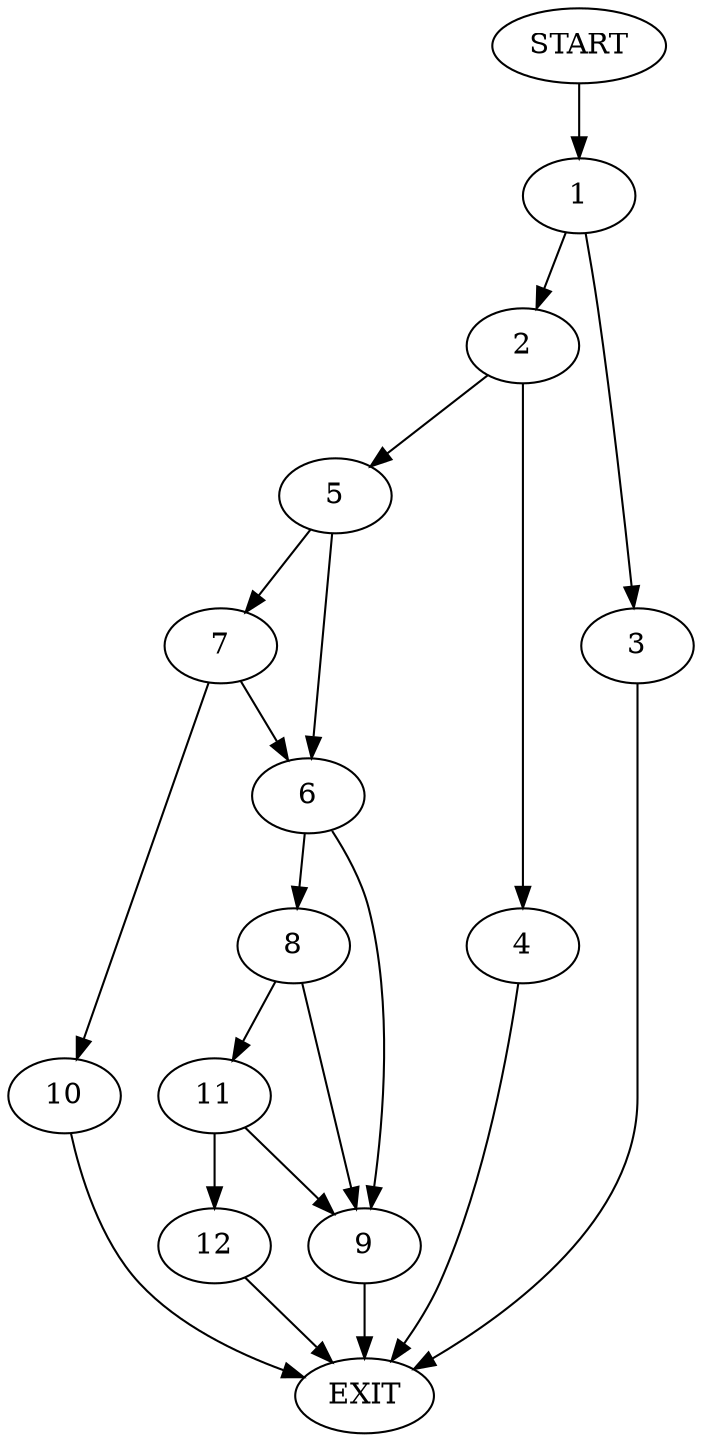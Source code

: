 digraph {
0 [label="START"]
13 [label="EXIT"]
0 -> 1
1 -> 2
1 -> 3
3 -> 13
2 -> 4
2 -> 5
5 -> 6
5 -> 7
4 -> 13
6 -> 8
6 -> 9
7 -> 6
7 -> 10
10 -> 13
9 -> 13
8 -> 11
8 -> 9
11 -> 9
11 -> 12
12 -> 13
}
